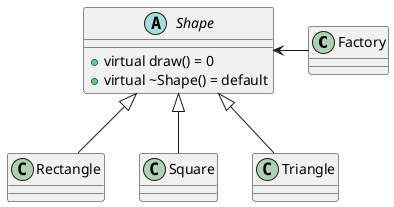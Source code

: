 @startuml
class Factory
abstract Shape {
  + virtual draw() = 0
  + virtual ~Shape() = default
}

class Rectangle
class Square
class Triangle

Shape <-right- Factory
Shape <|-down- Rectangle
Shape <|-down- Square
Shape <|-down- Triangle
@enduml
